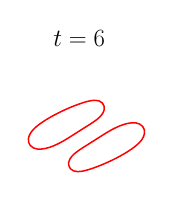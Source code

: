 \begin{tikzpicture}[scale=0.36]

\begin{axis}[
  xmin = -6,
  xmax = 2,
  ymin = -2,
  ymax = 2,
  axis equal = true,
  hide axis,
  title = {\Huge$t=6$}
  ]

\addplot [mark=none,red,line width=1.5] table{
-1.541e+00 5.405e-01
-1.492e+00 5.722e-01
-1.44e+00 6.068e-01
-1.382e+00 6.465e-01
-1.317e+00 6.932e-01
-1.245e+00 7.49e-01
-1.168e+00 8.164e-01
-1.089e+00 8.991e-01
-1.018e+00 1.002e+00
-9.704e-01 1.128e+00
-9.715e-01 1.271e+00
-1.042e+00 1.403e+00
-1.173e+00 1.49e+00
-1.332e+00 1.519e+00
-1.499e+00 1.507e+00
-1.666e+00 1.471e+00
-1.831e+00 1.423e+00
-1.994e+00 1.368e+00
-2.154e+00 1.309e+00
-2.31e+00 1.248e+00
-2.46e+00 1.184e+00
-2.604e+00 1.12e+00
-2.74e+00 1.056e+00
-2.868e+00 9.926e-01
-2.986e+00 9.314e-01
-3.094e+00 8.729e-01
-3.192e+00 8.18e-01
-3.279e+00 7.67e-01
-3.356e+00 7.204e-01
-3.423e+00 6.782e-01
-3.482e+00 6.401e-01
-3.534e+00 6.052e-01
-3.581e+00 5.72e-01
-3.628e+00 5.379e-01
-3.678e+00 5.003e-01
-3.733e+00 4.566e-01
-3.794e+00 4.046e-01
-3.86e+00 3.421e-01
-3.929e+00 2.667e-01
-3.998e+00 1.755e-01
-4.056e+00 6.536e-02
-4.09e+00 -6.458e-02
-4.082e+00 -2.074e-01
-4.014e+00 -3.417e-01
-3.891e+00 -4.394e-01
-3.735e+00 -4.87e-01
-3.568e+00 -4.916e-01
-3.4e+00 -4.666e-01
-3.233e+00 -4.221e-01
-3.072e+00 -3.639e-01
-2.916e+00 -2.954e-01
-2.766e+00 -2.198e-01
-2.624e+00 -1.401e-01
-2.489e+00 -5.92e-02
-2.361e+00 2.034e-02
-2.241e+00 9.658e-02
-2.128e+00 1.682e-01
-2.025e+00 2.342e-01
-1.93e+00 2.942e-01
-1.845e+00 3.481e-01
-1.769e+00 3.96e-01
-1.702e+00 4.383e-01
-1.643e+00 4.756e-01
-1.59e+00 5.09e-01
-1.541e+00 5.405e-01
};

\addplot [mark=none,red,line width=1.5] table{
1.813e-01 -4.72e-01
2.284e-01 -4.379e-01
2.782e-01 -4.003e-01
3.331e-01 -3.566e-01
3.939e-01 -3.046e-01
4.601e-01 -2.421e-01
5.295e-01 -1.667e-01
5.975e-01 -7.546e-02
6.558e-01 3.464e-02
6.903e-01 1.646e-01
6.815e-01 3.074e-01
6.137e-01 4.417e-01
4.907e-01 5.394e-01
3.352e-01 5.87e-01
1.68e-01 5.916e-01
-4.892e-04 5.666e-01
-1.665e-01 5.221e-01
-3.281e-01 4.638e-01
-4.842e-01 3.954e-01
-6.337e-01 3.198e-01
-7.761e-01 2.401e-01
-9.112e-01 1.592e-01
-1.039e+00 7.966e-02
-1.159e+00 3.419e-03
-1.272e+00 -6.817e-02
-1.375e+00 -1.342e-01
-1.47e+00 -1.942e-01
-1.555e+00 -2.481e-01
-1.631e+00 -2.96e-01
-1.698e+00 -3.383e-01
-1.757e+00 -3.756e-01
-1.81e+00 -4.09e-01
-1.859e+00 -4.405e-01
-1.908e+00 -4.722e-01
-1.96e+00 -5.068e-01
-2.018e+00 -5.465e-01
-2.083e+00 -5.932e-01
-2.155e+00 -6.49e-01
-2.232e+00 -7.164e-01
-2.311e+00 -7.991e-01
-2.382e+00 -9.017e-01
-2.43e+00 -1.028e+00
-2.429e+00 -1.171e+00
-2.358e+00 -1.303e+00
-2.228e+00 -1.39e+00
-2.068e+00 -1.419e+00
-1.901e+00 -1.407e+00
-1.734e+00 -1.371e+00
-1.569e+00 -1.323e+00
-1.406e+00 -1.268e+00
-1.246e+00 -1.209e+00
-1.09e+00 -1.148e+00
-9.399e-01 -1.084e+00
-7.96e-01 -1.02e+00
-6.597e-01 -9.558e-01
-5.321e-01 -8.926e-01
-4.139e-01 -8.314e-01
-3.057e-01 -7.729e-01
-2.079e-01 -7.18e-01
-1.208e-01 -6.67e-01
-4.386e-02 -6.204e-01
2.33e-02 -5.782e-01
8.185e-02 -5.401e-01
1.336e-01 -5.052e-01
1.813e-01 -4.72e-01
};

\end{axis}
\end{tikzpicture}

